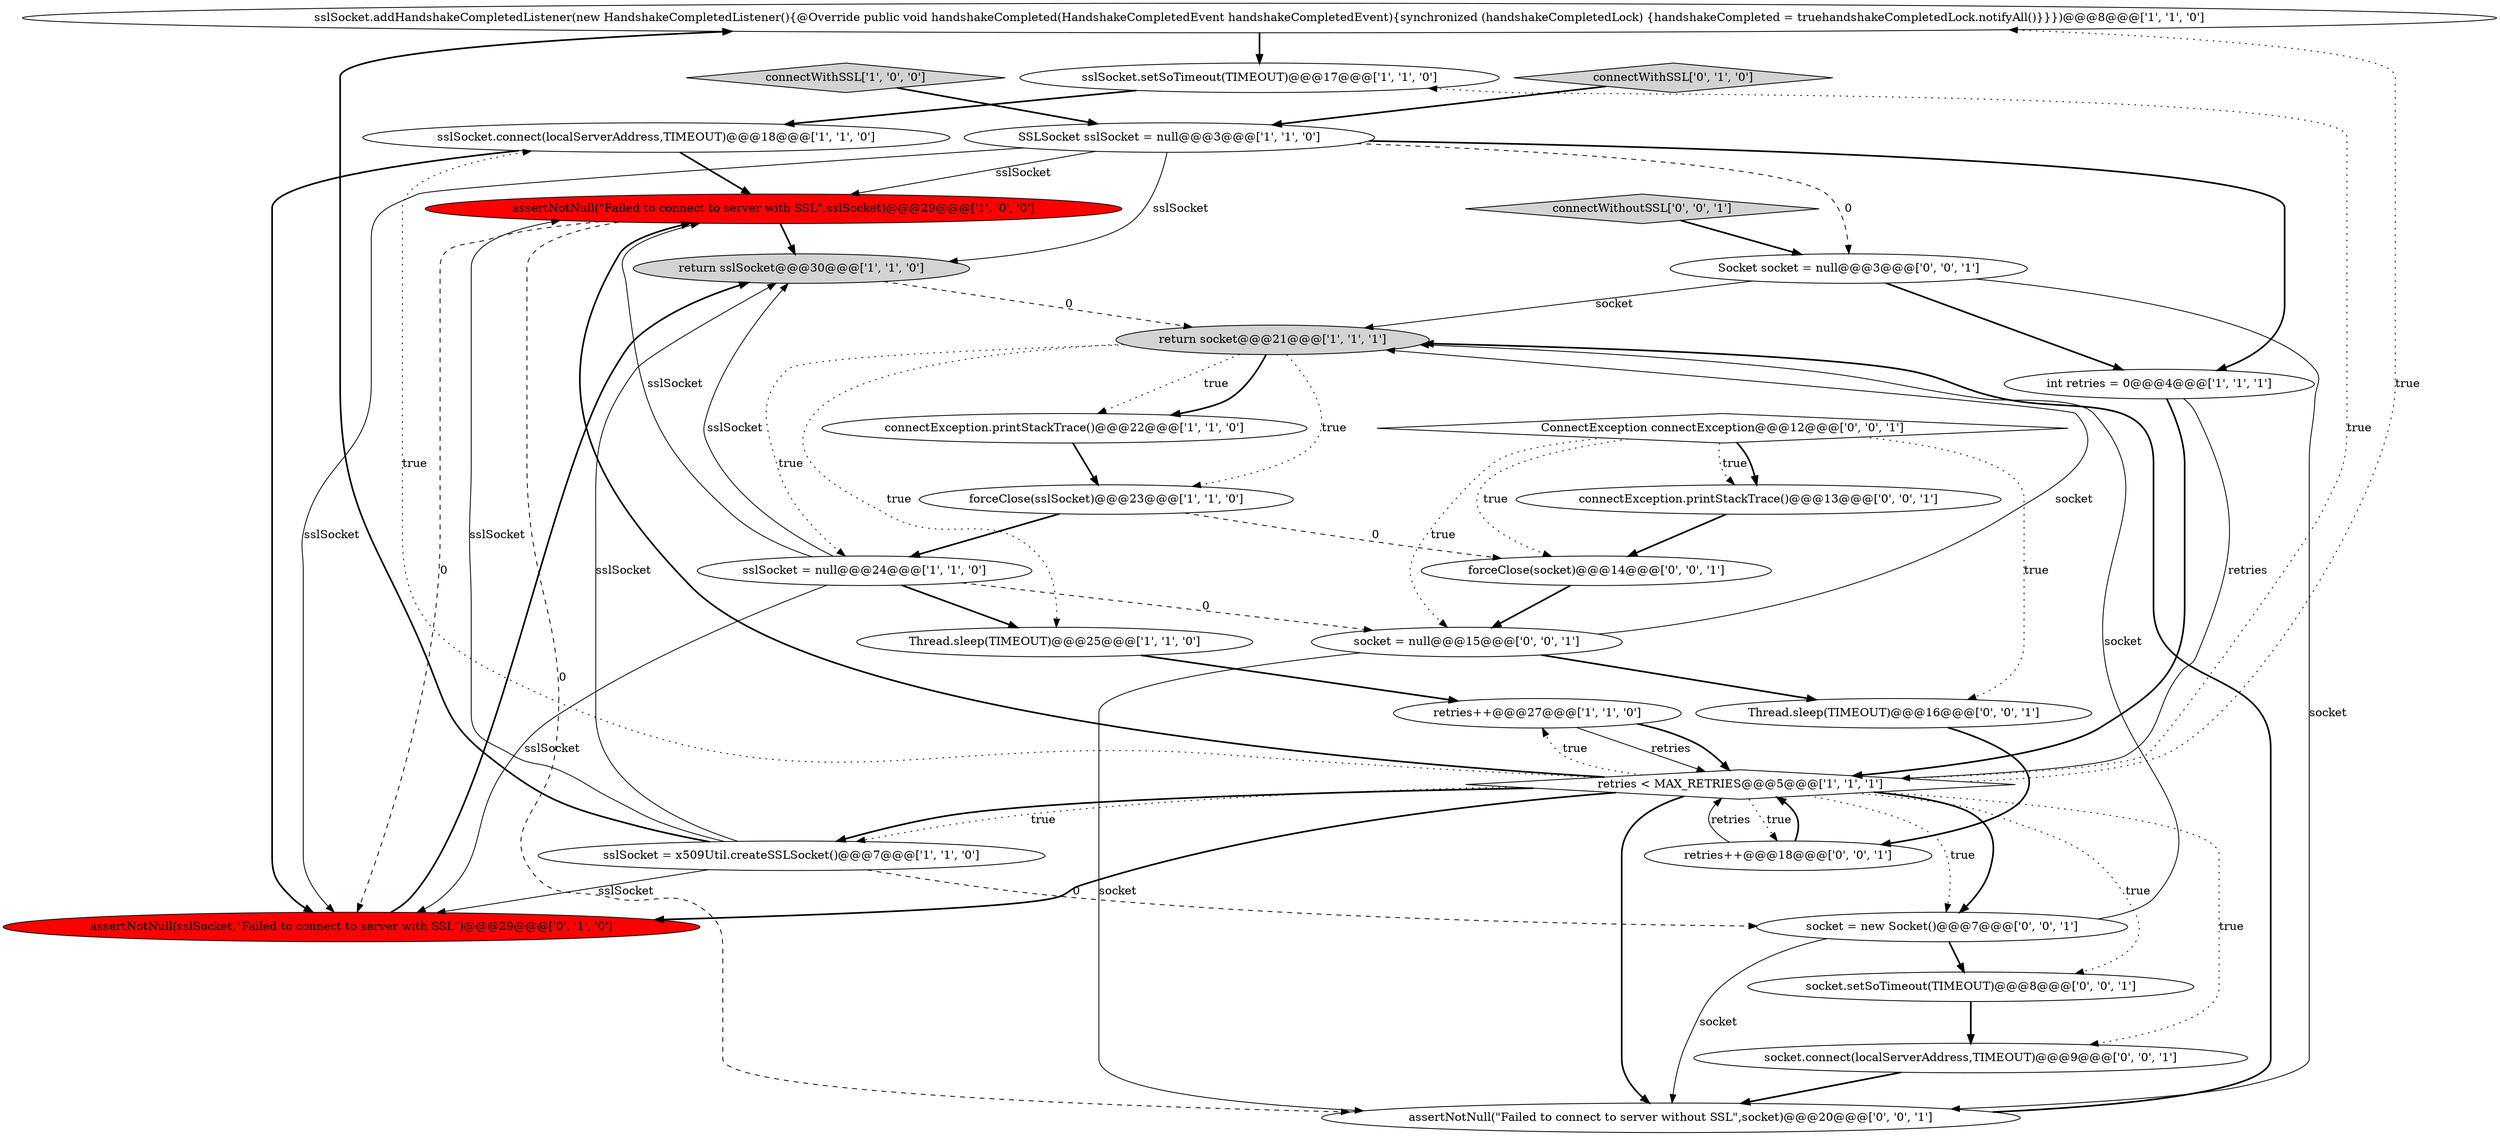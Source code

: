 digraph {
0 [style = filled, label = "sslSocket.addHandshakeCompletedListener(new HandshakeCompletedListener(){@Override public void handshakeCompleted(HandshakeCompletedEvent handshakeCompletedEvent){synchronized (handshakeCompletedLock) {handshakeCompleted = truehandshakeCompletedLock.notifyAll()}}})@@@8@@@['1', '1', '0']", fillcolor = white, shape = ellipse image = "AAA0AAABBB1BBB"];
22 [style = filled, label = "connectWithoutSSL['0', '0', '1']", fillcolor = lightgray, shape = diamond image = "AAA0AAABBB3BBB"];
5 [style = filled, label = "retries++@@@27@@@['1', '1', '0']", fillcolor = white, shape = ellipse image = "AAA0AAABBB1BBB"];
27 [style = filled, label = "ConnectException connectException@@@12@@@['0', '0', '1']", fillcolor = white, shape = diamond image = "AAA0AAABBB3BBB"];
3 [style = filled, label = "return socket@@@21@@@['1', '1', '1']", fillcolor = lightgray, shape = ellipse image = "AAA0AAABBB1BBB"];
19 [style = filled, label = "connectException.printStackTrace()@@@13@@@['0', '0', '1']", fillcolor = white, shape = ellipse image = "AAA0AAABBB3BBB"];
21 [style = filled, label = "Thread.sleep(TIMEOUT)@@@16@@@['0', '0', '1']", fillcolor = white, shape = ellipse image = "AAA0AAABBB3BBB"];
25 [style = filled, label = "socket = null@@@15@@@['0', '0', '1']", fillcolor = white, shape = ellipse image = "AAA0AAABBB3BBB"];
14 [style = filled, label = "int retries = 0@@@4@@@['1', '1', '1']", fillcolor = white, shape = ellipse image = "AAA0AAABBB1BBB"];
20 [style = filled, label = "socket = new Socket()@@@7@@@['0', '0', '1']", fillcolor = white, shape = ellipse image = "AAA0AAABBB3BBB"];
15 [style = filled, label = "return sslSocket@@@30@@@['1', '1', '0']", fillcolor = lightgray, shape = ellipse image = "AAA0AAABBB1BBB"];
23 [style = filled, label = "forceClose(socket)@@@14@@@['0', '0', '1']", fillcolor = white, shape = ellipse image = "AAA0AAABBB3BBB"];
7 [style = filled, label = "retries < MAX_RETRIES@@@5@@@['1', '1', '1']", fillcolor = white, shape = diamond image = "AAA0AAABBB1BBB"];
11 [style = filled, label = "sslSocket = x509Util.createSSLSocket()@@@7@@@['1', '1', '0']", fillcolor = white, shape = ellipse image = "AAA0AAABBB1BBB"];
9 [style = filled, label = "Thread.sleep(TIMEOUT)@@@25@@@['1', '1', '0']", fillcolor = white, shape = ellipse image = "AAA0AAABBB1BBB"];
12 [style = filled, label = "assertNotNull(\"Failed to connect to server with SSL\",sslSocket)@@@29@@@['1', '0', '0']", fillcolor = red, shape = ellipse image = "AAA1AAABBB1BBB"];
1 [style = filled, label = "sslSocket.connect(localServerAddress,TIMEOUT)@@@18@@@['1', '1', '0']", fillcolor = white, shape = ellipse image = "AAA0AAABBB1BBB"];
16 [style = filled, label = "connectWithSSL['0', '1', '0']", fillcolor = lightgray, shape = diamond image = "AAA0AAABBB2BBB"];
28 [style = filled, label = "retries++@@@18@@@['0', '0', '1']", fillcolor = white, shape = ellipse image = "AAA0AAABBB3BBB"];
18 [style = filled, label = "socket.setSoTimeout(TIMEOUT)@@@8@@@['0', '0', '1']", fillcolor = white, shape = ellipse image = "AAA0AAABBB3BBB"];
2 [style = filled, label = "sslSocket = null@@@24@@@['1', '1', '0']", fillcolor = white, shape = ellipse image = "AAA0AAABBB1BBB"];
10 [style = filled, label = "forceClose(sslSocket)@@@23@@@['1', '1', '0']", fillcolor = white, shape = ellipse image = "AAA0AAABBB1BBB"];
13 [style = filled, label = "sslSocket.setSoTimeout(TIMEOUT)@@@17@@@['1', '1', '0']", fillcolor = white, shape = ellipse image = "AAA0AAABBB1BBB"];
17 [style = filled, label = "assertNotNull(sslSocket,\"Failed to connect to server with SSL\")@@@29@@@['0', '1', '0']", fillcolor = red, shape = ellipse image = "AAA1AAABBB2BBB"];
26 [style = filled, label = "socket.connect(localServerAddress,TIMEOUT)@@@9@@@['0', '0', '1']", fillcolor = white, shape = ellipse image = "AAA0AAABBB3BBB"];
29 [style = filled, label = "Socket socket = null@@@3@@@['0', '0', '1']", fillcolor = white, shape = ellipse image = "AAA0AAABBB3BBB"];
8 [style = filled, label = "SSLSocket sslSocket = null@@@3@@@['1', '1', '0']", fillcolor = white, shape = ellipse image = "AAA0AAABBB1BBB"];
24 [style = filled, label = "assertNotNull(\"Failed to connect to server without SSL\",socket)@@@20@@@['0', '0', '1']", fillcolor = white, shape = ellipse image = "AAA0AAABBB3BBB"];
4 [style = filled, label = "connectException.printStackTrace()@@@22@@@['1', '1', '0']", fillcolor = white, shape = ellipse image = "AAA0AAABBB1BBB"];
6 [style = filled, label = "connectWithSSL['1', '0', '0']", fillcolor = lightgray, shape = diamond image = "AAA0AAABBB1BBB"];
4->10 [style = bold, label=""];
29->3 [style = solid, label="socket"];
23->25 [style = bold, label=""];
7->11 [style = bold, label=""];
7->17 [style = bold, label=""];
11->20 [style = dashed, label="0"];
0->13 [style = bold, label=""];
27->25 [style = dotted, label="true"];
16->8 [style = bold, label=""];
8->17 [style = solid, label="sslSocket"];
7->12 [style = bold, label=""];
8->12 [style = solid, label="sslSocket"];
7->13 [style = dotted, label="true"];
2->12 [style = solid, label="sslSocket"];
18->26 [style = bold, label=""];
12->15 [style = bold, label=""];
3->10 [style = dotted, label="true"];
28->7 [style = bold, label=""];
22->29 [style = bold, label=""];
7->26 [style = dotted, label="true"];
8->14 [style = bold, label=""];
20->3 [style = solid, label="socket"];
3->4 [style = dotted, label="true"];
27->23 [style = dotted, label="true"];
12->17 [style = dashed, label="0"];
2->9 [style = bold, label=""];
7->20 [style = bold, label=""];
3->9 [style = dotted, label="true"];
27->21 [style = dotted, label="true"];
7->0 [style = dotted, label="true"];
26->24 [style = bold, label=""];
20->24 [style = solid, label="socket"];
3->4 [style = bold, label=""];
27->19 [style = dotted, label="true"];
29->24 [style = solid, label="socket"];
13->1 [style = bold, label=""];
14->7 [style = solid, label="retries"];
21->28 [style = bold, label=""];
1->17 [style = bold, label=""];
14->7 [style = bold, label=""];
2->17 [style = solid, label="sslSocket"];
7->5 [style = dotted, label="true"];
7->20 [style = dotted, label="true"];
20->18 [style = bold, label=""];
5->7 [style = solid, label="retries"];
7->24 [style = bold, label=""];
28->7 [style = solid, label="retries"];
11->0 [style = bold, label=""];
7->11 [style = dotted, label="true"];
19->23 [style = bold, label=""];
12->24 [style = dashed, label="0"];
6->8 [style = bold, label=""];
29->14 [style = bold, label=""];
17->15 [style = bold, label=""];
1->12 [style = bold, label=""];
7->18 [style = dotted, label="true"];
9->5 [style = bold, label=""];
8->15 [style = solid, label="sslSocket"];
2->25 [style = dashed, label="0"];
5->7 [style = bold, label=""];
10->2 [style = bold, label=""];
25->24 [style = solid, label="socket"];
27->19 [style = bold, label=""];
25->3 [style = solid, label="socket"];
15->3 [style = dashed, label="0"];
2->15 [style = solid, label="sslSocket"];
7->1 [style = dotted, label="true"];
10->23 [style = dashed, label="0"];
11->12 [style = solid, label="sslSocket"];
24->3 [style = bold, label=""];
8->29 [style = dashed, label="0"];
7->28 [style = dotted, label="true"];
25->21 [style = bold, label=""];
3->2 [style = dotted, label="true"];
11->17 [style = solid, label="sslSocket"];
11->15 [style = solid, label="sslSocket"];
}
